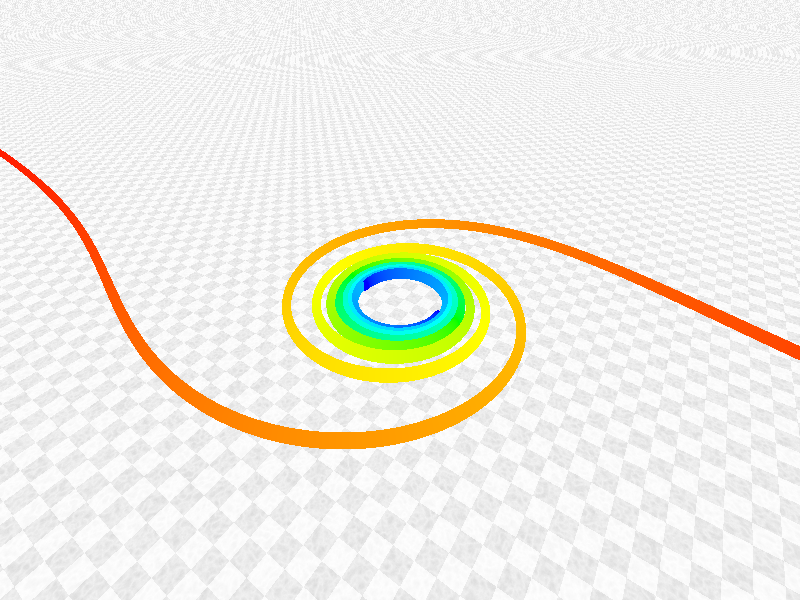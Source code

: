 #include "colors.inc"                                   
#include "textures.inc"

plane{<0,1,0>,1 
    hollow  
    texture{
        pigment{
            bozo turbulence 0.85 scale 1.0 translate<5,0,0>
            color_map{
                 [0.5 rgb <0.20, 0.20, 1.0>]
                 [0.6 rgb <1,1,1>]
                 [1.0 rgb <0.5,0.5,0.5>]
            }
        }
        finish {ambient 1 diffuse 0} }      
        scale 10000
}  

#declare TileNormal=normal{
    gradient x 2 
    slope_map{
        [0 <0, 1>] 
        [.05 <1, 0>] 
        [.95 <1, 0>] 
        [1 <0, -1>]
    }
} 

plane { <0, 1, 0>, -5.2
    pigment{ 
        checker
        pigment { granite color_map { [0 rgb 1][1 rgb .9] } }
        pigment { granite color_map { [0 rgb .9][1 rgb .7] } }
    }
    finish { specular 1 }
    normal{
        average normal_map{
            [1 TileNormal]
            [1 TileNormal rotate y*90]
        }
    }
} 

camera {
    location <10, 10, -15>
    look_at  <0, 0,  0>  
    right 16/9*x
}   

light_source { <2, 5, -20> color White}     

#declare cs = function{ 
  spline { 
    000, <1,0,0>   
    025, <1,1,0>
    050, <0,1,0>
    075, <0,1,1>
    100, <0,0,1>
  }
  }

#declare kugel=sphere{
    <0,0,0>,0.2
}   

#declare krummstab=union{
    #local turns=4; 
    #local stepping=0.1;       
    #local a=10;       
    
    #for(i,0,360*turns,stepping)
        #declare r1=a/sqrt(radians(i));
        #declare x1=r1*cos(radians(i));   
        #declare z1=r1*sin(radians(i));
        
        #declare percent=i/(360*turns)*100;                                                          
        
        object{kugel pigment{color cs(percent)} translate <x1,0,z1>}   
        
        #declare r2=-a/sqrt(radians(i));
        #declare x2=r2*cos(radians(i));   
        #declare z2=r2*sin(radians(i));    
        
        #declare percent=(i/(360*turns)*100);                                                          
      
                                      
        object{kugel pigment{color cs(percent)} translate <x2,0,z2>}                                 
    #end
}

object{krummstab}



